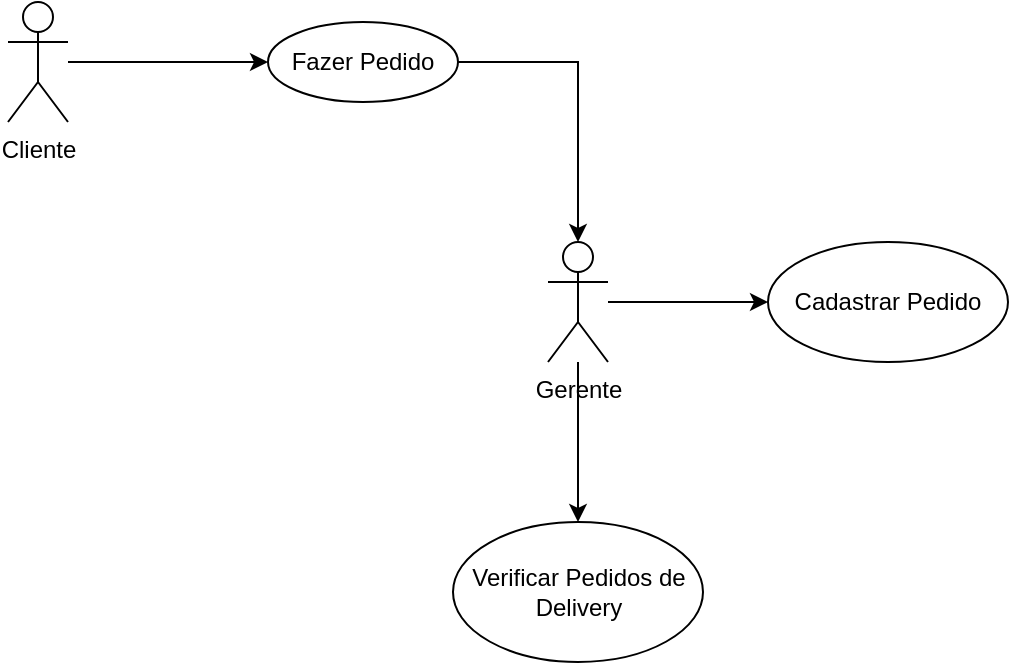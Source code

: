 <mxfile version="15.7.0" type="github">
  <diagram id="wNbsWb7w1appzdyfwDcT" name="Page-1">
    <mxGraphModel dx="938" dy="1722" grid="1" gridSize="10" guides="1" tooltips="1" connect="1" arrows="1" fold="1" page="1" pageScale="1" pageWidth="827" pageHeight="1169" math="0" shadow="0">
      <root>
        <mxCell id="0" />
        <mxCell id="1" parent="0" />
        <mxCell id="DHencF4DGFJNJd6GFve6-10" value="" style="edgeStyle=orthogonalEdgeStyle;rounded=0;orthogonalLoop=1;jettySize=auto;html=1;" edge="1" parent="1" source="DHencF4DGFJNJd6GFve6-1" target="DHencF4DGFJNJd6GFve6-9">
          <mxGeometry relative="1" as="geometry" />
        </mxCell>
        <mxCell id="DHencF4DGFJNJd6GFve6-12" value="" style="edgeStyle=orthogonalEdgeStyle;rounded=0;orthogonalLoop=1;jettySize=auto;html=1;" edge="1" parent="1" source="DHencF4DGFJNJd6GFve6-1" target="DHencF4DGFJNJd6GFve6-11">
          <mxGeometry relative="1" as="geometry" />
        </mxCell>
        <mxCell id="DHencF4DGFJNJd6GFve6-1" value="Gerente" style="shape=umlActor;verticalLabelPosition=bottom;verticalAlign=top;html=1;outlineConnect=0;" vertex="1" parent="1">
          <mxGeometry x="330" y="-1000" width="30" height="60" as="geometry" />
        </mxCell>
        <mxCell id="DHencF4DGFJNJd6GFve6-7" value="" style="edgeStyle=orthogonalEdgeStyle;rounded=0;orthogonalLoop=1;jettySize=auto;html=1;" edge="1" parent="1" source="DHencF4DGFJNJd6GFve6-2" target="DHencF4DGFJNJd6GFve6-6">
          <mxGeometry relative="1" as="geometry" />
        </mxCell>
        <mxCell id="DHencF4DGFJNJd6GFve6-2" value="Cliente" style="shape=umlActor;verticalLabelPosition=bottom;verticalAlign=top;html=1;outlineConnect=0;" vertex="1" parent="1">
          <mxGeometry x="60" y="-1120" width="30" height="60" as="geometry" />
        </mxCell>
        <mxCell id="DHencF4DGFJNJd6GFve6-8" style="edgeStyle=orthogonalEdgeStyle;rounded=0;orthogonalLoop=1;jettySize=auto;html=1;exitX=1;exitY=0.5;exitDx=0;exitDy=0;" edge="1" parent="1" source="DHencF4DGFJNJd6GFve6-6" target="DHencF4DGFJNJd6GFve6-1">
          <mxGeometry relative="1" as="geometry" />
        </mxCell>
        <mxCell id="DHencF4DGFJNJd6GFve6-6" value="Fazer Pedido" style="ellipse;whiteSpace=wrap;html=1;verticalAlign=middle;" vertex="1" parent="1">
          <mxGeometry x="190" y="-1110" width="95" height="40" as="geometry" />
        </mxCell>
        <mxCell id="DHencF4DGFJNJd6GFve6-9" value="Cadastrar Pedido" style="ellipse;whiteSpace=wrap;html=1;verticalAlign=middle;" vertex="1" parent="1">
          <mxGeometry x="440" y="-1000" width="120" height="60" as="geometry" />
        </mxCell>
        <mxCell id="DHencF4DGFJNJd6GFve6-11" value="Verificar Pedidos de Delivery" style="ellipse;whiteSpace=wrap;html=1;verticalAlign=middle;" vertex="1" parent="1">
          <mxGeometry x="282.5" y="-860" width="125" height="70" as="geometry" />
        </mxCell>
      </root>
    </mxGraphModel>
  </diagram>
</mxfile>
